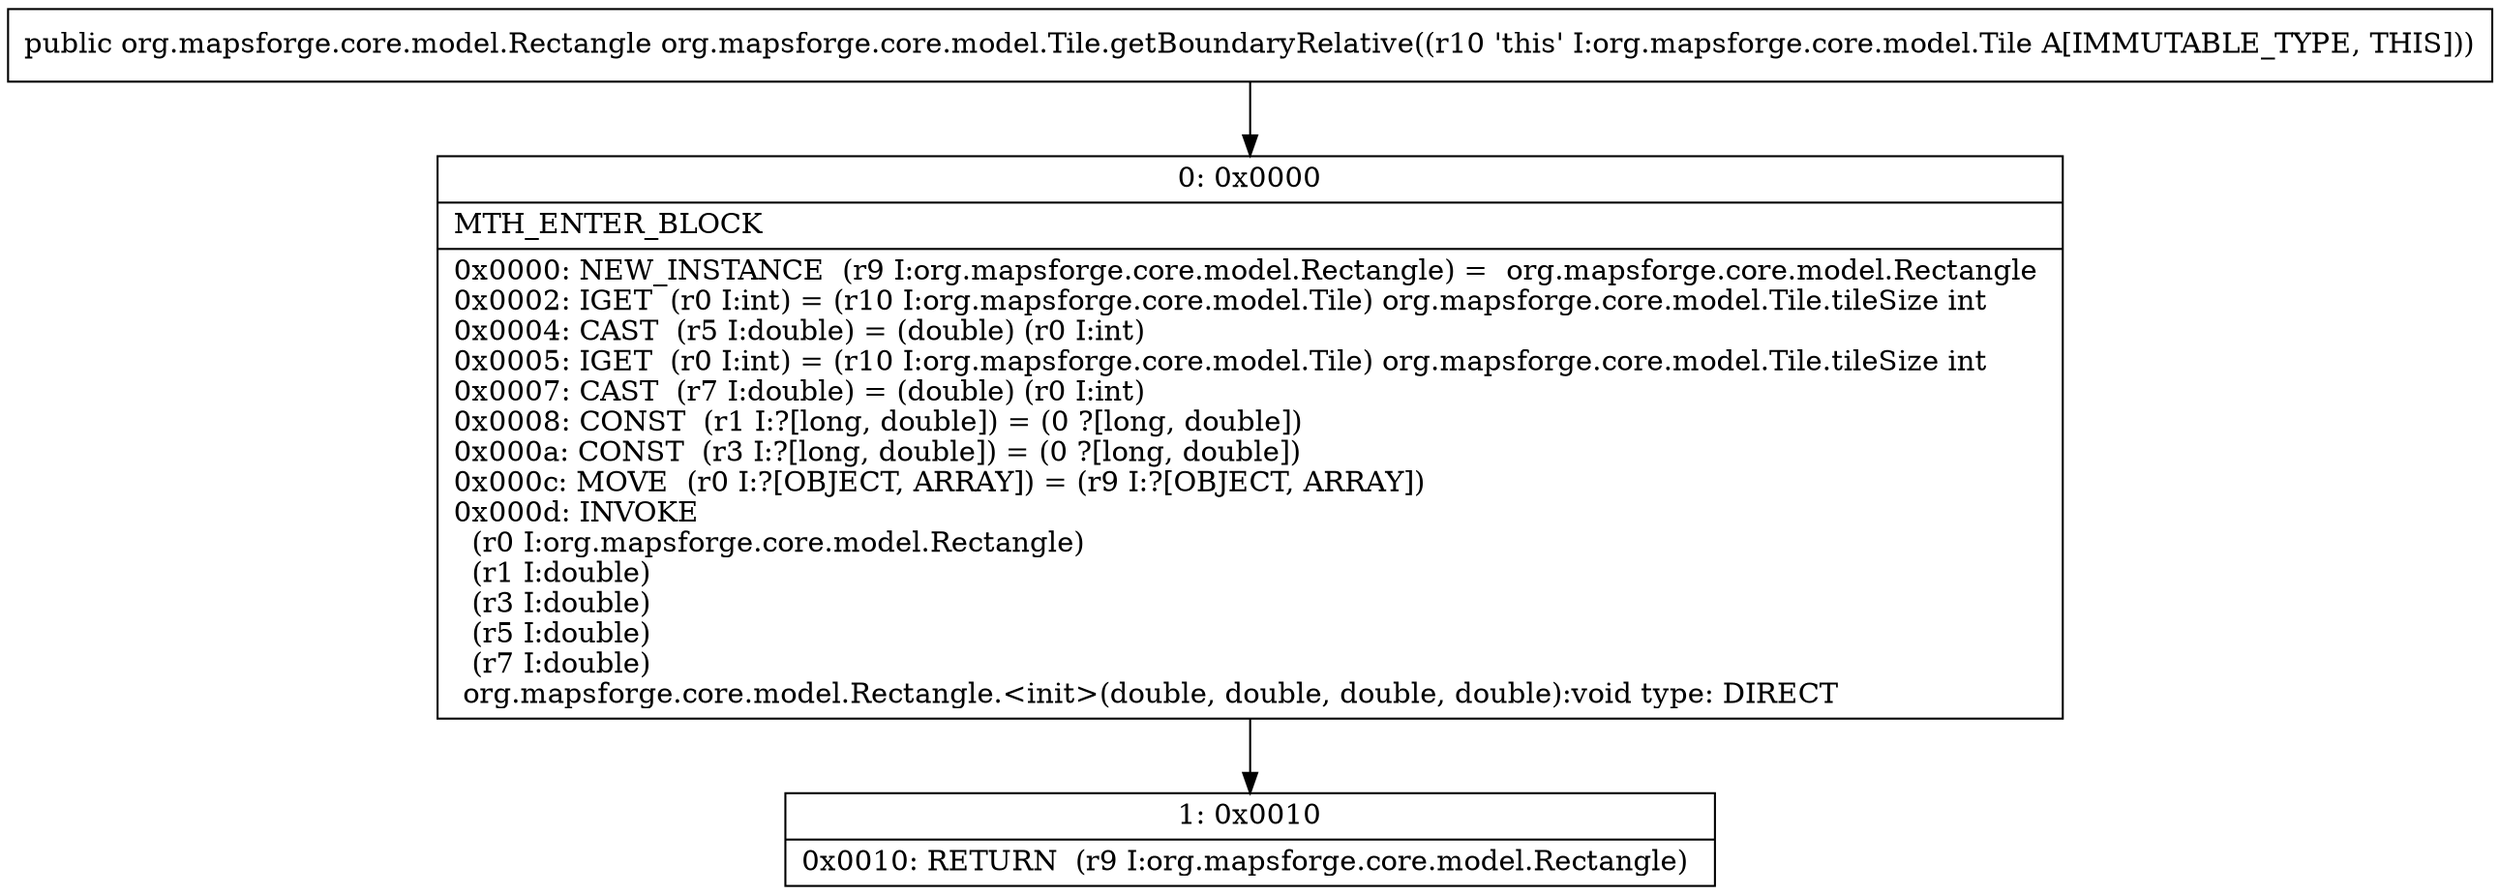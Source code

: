 digraph "CFG fororg.mapsforge.core.model.Tile.getBoundaryRelative()Lorg\/mapsforge\/core\/model\/Rectangle;" {
Node_0 [shape=record,label="{0\:\ 0x0000|MTH_ENTER_BLOCK\l|0x0000: NEW_INSTANCE  (r9 I:org.mapsforge.core.model.Rectangle) =  org.mapsforge.core.model.Rectangle \l0x0002: IGET  (r0 I:int) = (r10 I:org.mapsforge.core.model.Tile) org.mapsforge.core.model.Tile.tileSize int \l0x0004: CAST  (r5 I:double) = (double) (r0 I:int) \l0x0005: IGET  (r0 I:int) = (r10 I:org.mapsforge.core.model.Tile) org.mapsforge.core.model.Tile.tileSize int \l0x0007: CAST  (r7 I:double) = (double) (r0 I:int) \l0x0008: CONST  (r1 I:?[long, double]) = (0 ?[long, double]) \l0x000a: CONST  (r3 I:?[long, double]) = (0 ?[long, double]) \l0x000c: MOVE  (r0 I:?[OBJECT, ARRAY]) = (r9 I:?[OBJECT, ARRAY]) \l0x000d: INVOKE  \l  (r0 I:org.mapsforge.core.model.Rectangle)\l  (r1 I:double)\l  (r3 I:double)\l  (r5 I:double)\l  (r7 I:double)\l org.mapsforge.core.model.Rectangle.\<init\>(double, double, double, double):void type: DIRECT \l}"];
Node_1 [shape=record,label="{1\:\ 0x0010|0x0010: RETURN  (r9 I:org.mapsforge.core.model.Rectangle) \l}"];
MethodNode[shape=record,label="{public org.mapsforge.core.model.Rectangle org.mapsforge.core.model.Tile.getBoundaryRelative((r10 'this' I:org.mapsforge.core.model.Tile A[IMMUTABLE_TYPE, THIS])) }"];
MethodNode -> Node_0;
Node_0 -> Node_1;
}

